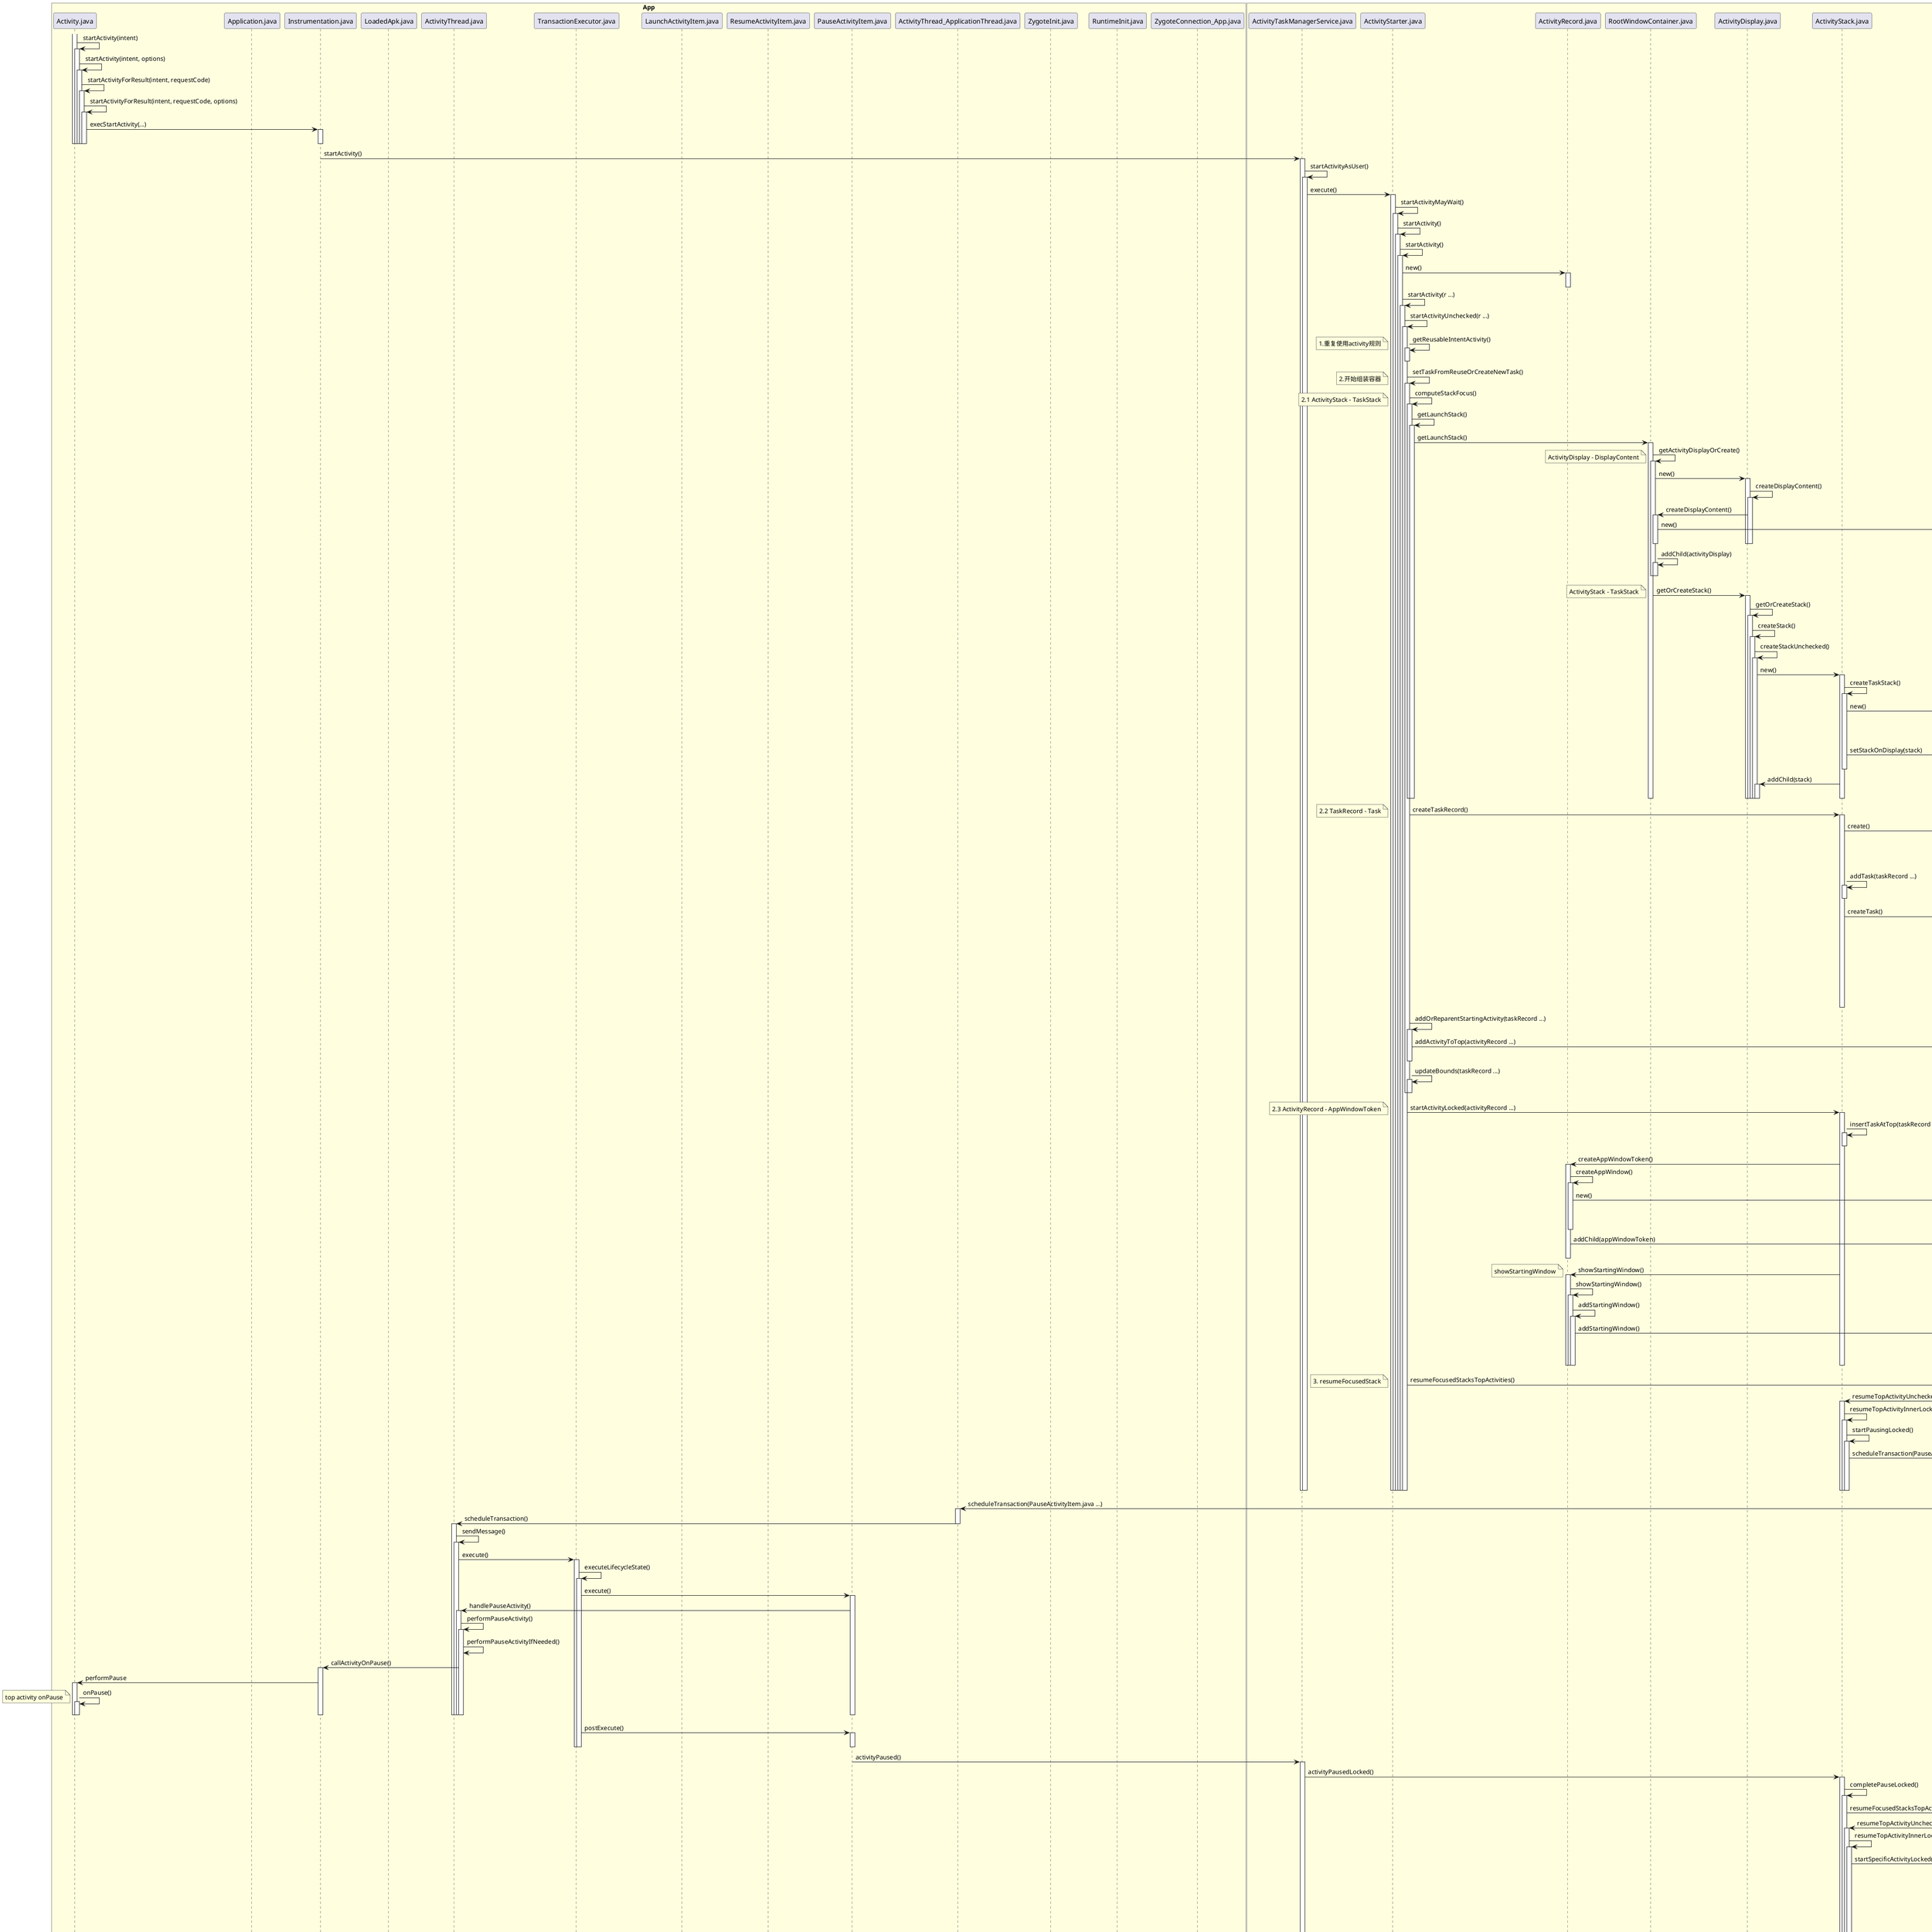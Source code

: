 @startuml

box "App" #LightYellow
participant Activity.java
participant Application.java
participant Instrumentation.java
participant LoadedApk.java
participant ActivityThread.java
participant TransactionExecutor.java
participant LaunchActivityItem.java
participant ResumeActivityItem.java
participant PauseActivityItem.java
participant ActivityThread_ApplicationThread.java
participant ZygoteInit.java
participant RuntimeInit.java
participant ZygoteConnection_App.java

end box

box "WMS"  #LightYellow
participant ActivityTaskManagerService.java
participant ActivityStarter.java
participant ActivityRecord.java
participant RootWindowContainer.java
participant ActivityDisplay.java
participant ActivityStack.java
participant TaskStack.java
participant SurfaceAnimator.java
participant DisplayContent.java
participant TaskRecord.java
participant Task.java
participant AppWindowToken.java
participant RootActivityContainer.java
participant ClientLifecycleManager.java
participant ActivityStackSupervisor.java

participant Process.java
participant ZygoteProcess.java
end box

box "AMS"  #LightYellow
participant ActivityManagerService.java
participant ProcessList.java
end box


box "Zygote"  #LightBlue
participant ZygoteServer.java
participant ZygoteConnection_Zygote.java
participant Zygote.java
end box

activate Activity.java
Activity.java -> Activity.java: startActivity(intent)
activate Activity.java
Activity.java -> Activity.java: startActivity(intent, options)
activate Activity.java
Activity.java -> Activity.java: startActivityForResult(intent, requestCode)
activate Activity.java
Activity.java -> Activity.java: startActivityForResult(intent, requestCode, options)
activate Activity.java
Activity.java -> Instrumentation.java: execStartActivity(...)
activate Instrumentation.java

deactivate Instrumentation.java
deactivate Activity.java
deactivate Activity.java
deactivate Activity.java
deactivate Activity.java
deactivate Activity.java

Instrumentation.java -> ActivityTaskManagerService.java: startActivity()
activate ActivityTaskManagerService.java
ActivityTaskManagerService.java -> ActivityTaskManagerService.java: startActivityAsUser()
activate ActivityTaskManagerService.java
ActivityTaskManagerService.java -> ActivityStarter.java: execute()
activate ActivityStarter.java
ActivityStarter.java -> ActivityStarter.java: startActivityMayWait()
activate ActivityStarter.java
ActivityStarter.java -> ActivityStarter.java: startActivity()
activate ActivityStarter.java
ActivityStarter.java -> ActivityStarter.java: startActivity()
activate ActivityStarter.java

ActivityStarter.java -> ActivityRecord.java:new()
activate ActivityRecord.java
deactivate ActivityRecord.java

ActivityStarter.java -> ActivityStarter.java: startActivity(r ...)
activate ActivityStarter.java
ActivityStarter.java -> ActivityStarter.java: startActivityUnchecked(r ...)
activate ActivityStarter.java
ActivityStarter.java -> ActivityStarter.java: getReusableIntentActivity()
activate ActivityStarter.java
deactivate ActivityStarter.java
note left:1.重复使用activity规则

ActivityStarter.java -> ActivityStarter.java: setTaskFromReuseOrCreateNewTask()
activate ActivityStarter.java
note left:2.开始组装容器
ActivityStarter.java -> ActivityStarter.java: computeStackFocus()
activate ActivityStarter.java
note left:2.1 ActivityStack - TaskStack
ActivityStarter.java -> ActivityStarter.java: getLaunchStack()
activate ActivityStarter.java
ActivityStarter.java -> RootWindowContainer.java: getLaunchStack()
activate RootWindowContainer.java
RootWindowContainer.java -> RootWindowContainer.java: getActivityDisplayOrCreate()
activate RootWindowContainer.java
note left:ActivityDisplay - DisplayContent
RootWindowContainer.java -> ActivityDisplay.java: new()
activate ActivityDisplay.java

ActivityDisplay.java -> ActivityDisplay.java: createDisplayContent()
activate ActivityDisplay.java

ActivityDisplay.java -> RootWindowContainer.java: createDisplayContent()
activate RootWindowContainer.java
RootWindowContainer.java -> DisplayContent.java: new()
activate DisplayContent.java
deactivate DisplayContent.java
deactivate ActivityDisplay.java
deactivate ActivityDisplay.java
deactivate RootWindowContainer.java

RootWindowContainer.java -> RootWindowContainer.java : addChild(activityDisplay)
activate RootWindowContainer.java
deactivate RootWindowContainer.java
deactivate RootWindowContainer.java
deactivate ActivityDisplay.java
deactivate ActivityDisplay.java

RootWindowContainer.java -> ActivityDisplay.java : getOrCreateStack()
activate ActivityDisplay.java
note left:ActivityStack - TaskStack
ActivityDisplay.java -> ActivityDisplay.java : getOrCreateStack()
activate ActivityDisplay.java
ActivityDisplay.java -> ActivityDisplay.java : createStack()
activate ActivityDisplay.java
ActivityDisplay.java -> ActivityDisplay.java : createStackUnchecked()
activate ActivityDisplay.java
ActivityDisplay.java -> ActivityStack.java : new()
activate ActivityStack.java
ActivityStack.java -> ActivityStack.java : createTaskStack()
activate ActivityStack.java
ActivityStack.java -> TaskStack.java : new()
activate TaskStack.java
TaskStack.java -> SurfaceAnimator.java : new()
activate SurfaceAnimator.java
deactivate SurfaceAnimator.java
deactivate TaskStack.java

ActivityStack.java -> DisplayContent.java : setStackOnDisplay(stack)
activate DisplayContent.java
deactivate DisplayContent.java
deactivate ActivityStack.java

ActivityStack.java -> ActivityDisplay.java : addChild(stack)
activate ActivityDisplay.java
deactivate ActivityDisplay.java
deactivate ActivityStack.java
deactivate ActivityDisplay.java
deactivate ActivityDisplay.java
deactivate ActivityDisplay.java
deactivate ActivityDisplay.java
deactivate RootWindowContainer.java
deactivate ActivityStarter.java
deactivate ActivityStarter.java

ActivityStarter.java -> ActivityStack.java : createTaskRecord()
activate ActivityStack.java
note left:2.2 TaskRecord - Task
ActivityStack.java -> TaskRecord.java : create()
activate TaskRecord.java
TaskRecord.java -> TaskRecord.java : new()
activate TaskRecord.java
deactivate TaskRecord.java
deactivate TaskRecord.java
ActivityStack.java -> ActivityStack.java : addTask(taskRecord ...)
activate ActivityStack.java
deactivate ActivityStack.java

ActivityStack.java -> TaskRecord.java : createTask()
activate TaskRecord.java
TaskRecord.java -> Task.java : new()
activate Task.java
Task.java -> SurfaceAnimator.java : new()
activate SurfaceAnimator.java
deactivate SurfaceAnimator.java
deactivate Task.java
TaskRecord.java -> TaskStack.java : addTask(task ...))
activate TaskStack.java
TaskStack.java -> TaskStack.java : addChild(task ...))
activate TaskStack.java
deactivate TaskStack.java
deactivate TaskStack.java
deactivate TaskRecord.java
deactivate ActivityStack.java
ActivityStarter.java -> ActivityStarter.java : addOrReparentStartingActivity(taskRecord ...)
activate ActivityStarter.java
ActivityStarter.java -> TaskRecord.java : addActivityToTop(activityRecord ...)
activate TaskRecord.java
deactivate TaskRecord.java
deactivate ActivityStarter.java

ActivityStarter.java -> ActivityStarter.java : updateBounds(taskRecord ...)
activate ActivityStarter.java
deactivate ActivityStarter.java
deactivate ActivityStarter.java

ActivityStarter.java -> ActivityStack.java : startActivityLocked(activityRecord ...)
activate ActivityStack.java
note left: 2.3 ActivityRecord - AppWindowToken
ActivityStack.java -> ActivityStack.java : insertTaskAtTop(taskRecord ...)
activate ActivityStack.java
deactivate ActivityStack.java

ActivityStack.java -> ActivityRecord.java : createAppWindowToken()
activate ActivityRecord.java
ActivityRecord.java -> ActivityRecord.java : createAppWindow()
activate ActivityRecord.java
ActivityRecord.java -> AppWindowToken.java : new()
activate AppWindowToken.java
AppWindowToken.java -> SurfaceAnimator.java : new()
activate SurfaceAnimator.java
deactivate SurfaceAnimator.java
deactivate AppWindowToken.java
deactivate ActivityRecord.java

ActivityRecord.java -> Task.java : addChild(appWindowToken)
activate Task.java
deactivate Task.java
deactivate ActivityRecord.java

ActivityStack.java -> ActivityRecord.java :showStartingWindow()
activate ActivityRecord.java
note left: showStartingWindow
ActivityRecord.java -> ActivityRecord.java :showStartingWindow()
activate ActivityRecord.java
ActivityRecord.java -> ActivityRecord.java :addStartingWindow()
activate ActivityRecord.java
ActivityRecord.java -> AppWindowToken.java :addStartingWindow()
activate AppWindowToken.java
AppWindowToken.java -> AppWindowToken.java :scheduleAddStartingWindow()
activate AppWindowToken.java
deactivate AppWindowToken.java
deactivate AppWindowToken.java
deactivate ActivityRecord.java
deactivate ActivityRecord.java
deactivate ActivityRecord.java
deactivate ActivityStack.java


ActivityStarter.java -> RootActivityContainer.java :resumeFocusedStacksTopActivities()
activate RootActivityContainer.java
note left: 3. resumeFocusedStack
RootActivityContainer.java -> ActivityStack.java :resumeTopActivityUncheckedLocked()
activate ActivityStack.java
ActivityStack.java -> ActivityStack.java :resumeTopActivityInnerLocked()
activate ActivityStack.java
ActivityStack.java -> ActivityStack.java :startPausingLocked()
activate ActivityStack.java
ActivityStack.java -> ClientLifecycleManager.java :scheduleTransaction(PauseActivityItem.java ...)
activate ClientLifecycleManager.java
ClientLifecycleManager.java -> ClientLifecycleManager.java :scheduleTransaction(PauseActivityItem.java ...)
activate ClientLifecycleManager.java
deactivate ClientLifecycleManager.java
deactivate ClientLifecycleManager.java
deactivate ActivityStack.java
deactivate ActivityStack.java
deactivate ActivityStack.java
deactivate RootActivityContainer.java
deactivate ActivityStarter.java
deactivate ActivityStarter.java
deactivate ActivityStarter.java
deactivate ActivityStarter.java
deactivate ActivityStarter.java
deactivate ActivityStarter.java
deactivate ActivityTaskManagerService.java
deactivate ActivityTaskManagerService.java

ClientLifecycleManager.java -> ActivityThread_ApplicationThread.java :scheduleTransaction(PauseActivityItem.java ...)
activate ActivityThread_ApplicationThread.java



ActivityThread_ApplicationThread.java -> ActivityThread.java:scheduleTransaction()
deactivate ActivityThread_ApplicationThread.java
activate ActivityThread.java

ActivityThread.java -> ActivityThread.java:sendMessage()
activate ActivityThread.java
ActivityThread.java -> TransactionExecutor.java:execute()
activate TransactionExecutor.java
TransactionExecutor.java -> TransactionExecutor.java:executeLifecycleState()
activate TransactionExecutor.java
TransactionExecutor.java -> PauseActivityItem.java:execute()

activate PauseActivityItem.java
PauseActivityItem.java -> ActivityThread.java:handlePauseActivity()
activate ActivityThread.java
ActivityThread.java -> ActivityThread.java:performPauseActivity()
activate ActivityThread.java
ActivityThread.java -> ActivityThread.java:performPauseActivityIfNeeded()
ActivityThread.java -> Instrumentation.java:callActivityOnPause()
activate Instrumentation.java
Instrumentation.java -> Activity.java:performPause
activate Activity.java
Activity.java -> Activity.java:onPause()
activate Activity.java
note left: top activity onPause
deactivate Activity.java
deactivate Activity.java
deactivate Instrumentation.java
deactivate ActivityThread.java
deactivate ActivityThread.java
deactivate ActivityThread.java
deactivate ActivityThread.java
deactivate PauseActivityItem.java

TransactionExecutor.java -> PauseActivityItem.java:postExecute()
activate PauseActivityItem.java
deactivate TransactionExecutor.java
deactivate TransactionExecutor.java
deactivate PauseActivityItem.java
PauseActivityItem.java  -> ActivityTaskManagerService.java:activityPaused()


activate ActivityTaskManagerService.java
ActivityTaskManagerService.java -> ActivityStack.java:activityPausedLocked()
activate ActivityStack.java
ActivityStack.java -> ActivityStack.java:completePauseLocked()
activate ActivityStack.java
ActivityStack.java -> RootActivityContainer.java:resumeFocusedStacksTopActivities()
activate RootActivityContainer.java
RootActivityContainer.java -> ActivityStack.java:resumeTopActivityUncheckedLocked()
activate ActivityStack.java
ActivityStack.java -> ActivityStack.java:resumeTopActivityInnerLocked()
activate ActivityStack.java
ActivityStack.java -> ActivityStackSupervisor.java:startSpecificActivityLocked()
activate ActivityStackSupervisor.java
ActivityStackSupervisor.java -> ActivityManagerService.java:startProcess()
activate ActivityManagerService.java
ActivityManagerService.java -> ActivityManagerService.java:startProcessLocked()
activate ActivityManagerService.java
ActivityManagerService.java -> ProcessList.java:startProcessLocked()
activate ProcessList.java
ProcessList.java -> ProcessList.java:startProcess()
activate ProcessList.java
ProcessList.java -> Process.java:start()
activate Process.java
Process.java -> ZygoteProcess.java:start()
activate ZygoteProcess.java
ZygoteProcess.java -> ZygoteProcess.java:startViaZygote()
activate ZygoteProcess.java
ZygoteProcess.java -> ZygoteProcess.java:zygoteSendArgsAndGetResult()
activate ZygoteProcess.java
note left: write socket

deactivate ZygoteProcess.java
deactivate ZygoteProcess.java
deactivate ZygoteProcess.java
deactivate Process.java
deactivate ActivityStack.java
deactivate ActivityStack.java
deactivate ActivityStack.java
deactivate ActivityStack.java
deactivate RootActivityContainer.java
deactivate ProcessList.java
deactivate ProcessList.java
deactivate ActivityManagerService.java
deactivate ActivityManagerService.java


deactivate ActivityStackSupervisor.java
deactivate ActivityStackSupervisor.java
deactivate ActivityTaskManagerService.java
deactivate ActivityTaskManagerService.java
deactivate ActivityTaskManagerService.java


ZygoteServer.java -> ZygoteServer.java:runSelectLoop()
activate ZygoteServer.java
note left: read socket
ZygoteServer.java -> ZygoteConnection_Zygote.java:processOneCommand()
activate ZygoteConnection_Zygote.java
ZygoteConnection_Zygote.java -> Zygote.java:forkAndSpecialize()
activate Zygote.java
Zygote.java -> Zygote.java:nativeForkAndSpecialize()
activate Zygote.java
deactivate Zygote.java
deactivate Zygote.java
deactivate ZygoteConnection_Zygote.java
deactivate ZygoteServer.java

ZygoteConnection_Zygote.java -> ZygoteConnection_App.java:handleChildProc()
activate ZygoteConnection_App.java
ZygoteConnection_App.java -> ZygoteInit.java:zygoteInit()
activate ZygoteInit.java
ZygoteInit.java -> RuntimeInit.java:commonInit()
activate RuntimeInit.java
deactivate RuntimeInit.java
ZygoteInit.java -> ZygoteInit.java:nativeZygoteInit()
activate ZygoteInit.java
deactivate ZygoteInit.java
ZygoteInit.java -> RuntimeInit.java:applicationInit()
activate RuntimeInit.java
RuntimeInit.java -> RuntimeInit.java:findStaticMain()
activate RuntimeInit.java
RuntimeInit.java -> ActivityThread.java:main()
activate ActivityThread.java
ActivityThread.java -> ActivityThread.java:new()
activate ActivityThread.java
deactivate ActivityThread.java
ActivityThread.java -> ActivityThread.java:attach()
activate ActivityThread.java

deactivate ActivityThread.java
deactivate ActivityThread.java
deactivate ActivityThread.java
deactivate ZygoteInit.java
deactivate RuntimeInit.java
deactivate RuntimeInit.java
deactivate ZygoteConnection_App.java
ActivityThread.java -> ActivityManagerService.java:attachApplication(applicationThread)
activate ActivityManagerService.java
ActivityManagerService.java -> ActivityManagerService.java:attachApplicationLocked()
activate ActivityManagerService.java

ActivityManagerService.java -> ActivityThread_ApplicationThread.java:bindApplication
deactivate ActivityManagerService.java
activate ActivityThread_ApplicationThread.java
ActivityThread_ApplicationThread.java -> ActivityThread.java:handleBindApplication()
activate ActivityThread.java
ActivityThread.java -> Instrumentation.java:onCreate()
activate Instrumentation.java
deactivate Instrumentation.java
ActivityThread.java -> Instrumentation.java:callApplicationOnCreate
activate Instrumentation.java
Instrumentation.java -> Application.java:onCreate()
activate Application.java
note left: application onCreate
deactivate Application.java
deactivate Instrumentation.java
deactivate ActivityThread.java
deactivate ActivityThread.java
deactivate ActivityThread.java
deactivate ActivityThread_ApplicationThread.java

ActivityManagerService.java -> ActivityTaskManagerService.java:attachApplication()
activate ActivityTaskManagerService.java
ActivityTaskManagerService.java -> RootActivityContainer.java:attachApplication()
activate RootActivityContainer.java

RootActivityContainer.java -> ActivityStackSupervisor.java:realStartActivityLocked()
activate ActivityStackSupervisor.java
ActivityStackSupervisor.java -> ActivityStackSupervisor.java:ensureActivitiesVisibleLocked()
activate ActivityStackSupervisor.java
ActivityStackSupervisor.java -> ClientLifecycleManager.java:scheduleTransaction(launchActivityItem)
activate ClientLifecycleManager.java

deactivate ClientLifecycleManager.java
deactivate ActivityStack.java
deactivate ActivityStack.java
deactivate ActivityStackSupervisor.java
deactivate ActivityStackSupervisor.java
deactivate ActivityTaskManagerService.java
deactivate RootActivityContainer.java
deactivate ActivityManagerService.java


ClientLifecycleManager.java -> ActivityThread_ApplicationThread.java:scheduleTransaction(launchActivityItem)
activate ActivityThread_ApplicationThread.java
ActivityThread_ApplicationThread.java -> ActivityThread.java:scheduleTransaction()
activate ActivityThread.java
ActivityThread.java -> TransactionExecutor.java:execute()
activate TransactionExecutor.java
TransactionExecutor.java -> TransactionExecutor.java:executeCallbacks()
activate TransactionExecutor.java
TransactionExecutor.java -> LaunchActivityItem.java:execute()
activate LaunchActivityItem.java

LaunchActivityItem.java -> ActivityThread.java:handleLaunchActivity()
activate ActivityThread.java
ActivityThread.java -> ActivityThread.java:performLaunchActivity()
activate ActivityThread.java

deactivate ActivityThread.java
ActivityThread.java -> Activity.java:attach()
activate Activity.java
deactivate Activity.java

ActivityThread.java -> Instrumentation.java:callActivityOnCreate()
activate Instrumentation.java
Instrumentation.java -> Activity.java:performCreate()
activate Activity.java
Activity.java -> Activity.java:onCreate()
note left: activity onCreate
activate Activity.java
deactivate Activity.java
deactivate Activity.java
deactivate Instrumentation.java
deactivate ActivityThread.java
deactivate ActivityThread.java
deactivate ActivityThread.java
deactivate ActivityThread.java
deactivate TransactionExecutor.java
deactivate LaunchActivityItem.java

TransactionExecutor.java -> TransactionExecutor.java:executeLifecycleState()
activate TransactionExecutor.java
TransactionExecutor.java -> TransactionExecutor.java:cycleToPath()
activate TransactionExecutor.java
TransactionExecutor.java -> TransactionExecutor.java:performLifecycleSequence()
activate TransactionExecutor.java
TransactionExecutor.java -> ActivityThread.java:handleStartActivity()
activate ActivityThread.java
ActivityThread.java -> Activity.java:performStart()
activate Activity.java
Activity.java -> Instrumentation.java:callActivityOnStart()
activate Instrumentation.java
Instrumentation.java -> Activity.java:onStart()
activate Activity.java
note left: activity onStart
deactivate Activity.java
deactivate Activity.java
deactivate Instrumentation.java
deactivate ActivityThread.java
deactivate TransactionExecutor.java
deactivate TransactionExecutor.java

TransactionExecutor.java -> ResumeActivityItem.java:execute()
activate ResumeActivityItem.java
ResumeActivityItem.java -> ActivityThread.java:handleResumeActivity()
activate ActivityThread.java
note left: resume 最后addIdleHandler Idler
ResumeActivityItem.java -> ActivityThread.java:performResumeActivity()
activate ActivityThread.java
ActivityThread.java -> Activity.java:performResume()
activate Activity.java
Activity.java -> Instrumentation.java:callActivityOnResume()
activate Instrumentation.java
Instrumentation.java -> Activity.java:onResume()
activate Activity.java
note left: activity onResume
deactivate ActivityThread.java
deactivate Activity.java
deactivate Activity.java
deactivate Instrumentation.java
deactivate ResumeActivityItem.java

deactivate ActivityThread.java

TransactionExecutor.java -> ResumeActivityItem.java:postExecute()
activate ResumeActivityItem.java
deactivate ResumeActivityItem.java
deactivate TransactionExecutor.java
deactivate TransactionExecutor.java
deactivate ActivityThread_ApplicationThread.java

ResumeActivityItem.java -> ActivityTaskManagerService.java:activityResumed()
activate ActivityTaskManagerService.java
deactivate ActivityTaskManagerService.java


@enduml